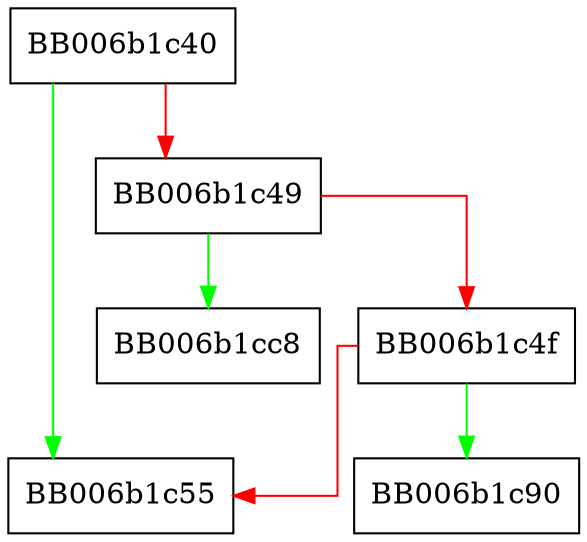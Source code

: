digraph rsa_to_type_specific_keypair_der_encode {
  node [shape="box"];
  graph [splines=ortho];
  BB006b1c40 -> BB006b1c55 [color="green"];
  BB006b1c40 -> BB006b1c49 [color="red"];
  BB006b1c49 -> BB006b1cc8 [color="green"];
  BB006b1c49 -> BB006b1c4f [color="red"];
  BB006b1c4f -> BB006b1c90 [color="green"];
  BB006b1c4f -> BB006b1c55 [color="red"];
}